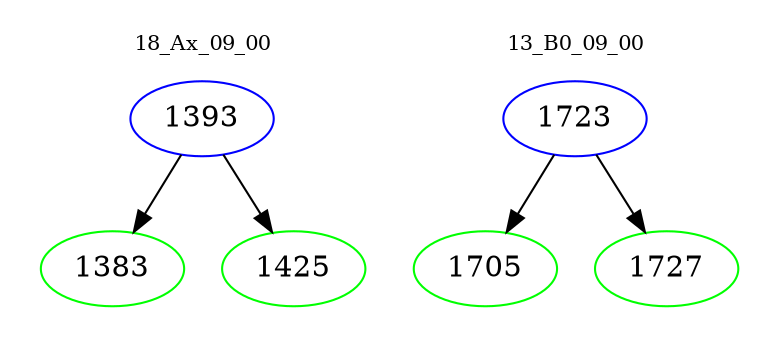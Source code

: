 digraph{
subgraph cluster_0 {
color = white
label = "18_Ax_09_00";
fontsize=10;
T0_1393 [label="1393", color="blue"]
T0_1393 -> T0_1383 [color="black"]
T0_1383 [label="1383", color="green"]
T0_1393 -> T0_1425 [color="black"]
T0_1425 [label="1425", color="green"]
}
subgraph cluster_1 {
color = white
label = "13_B0_09_00";
fontsize=10;
T1_1723 [label="1723", color="blue"]
T1_1723 -> T1_1705 [color="black"]
T1_1705 [label="1705", color="green"]
T1_1723 -> T1_1727 [color="black"]
T1_1727 [label="1727", color="green"]
}
}
